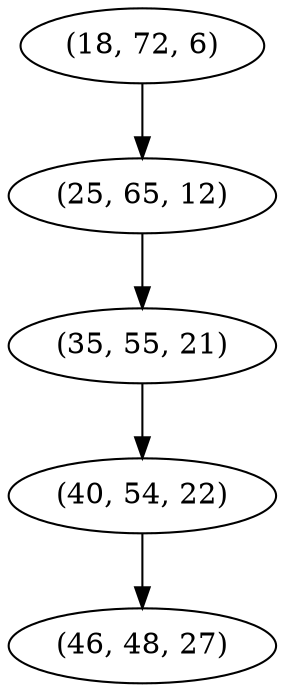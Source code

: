 digraph tree {
    "(18, 72, 6)";
    "(25, 65, 12)";
    "(35, 55, 21)";
    "(40, 54, 22)";
    "(46, 48, 27)";
    "(18, 72, 6)" -> "(25, 65, 12)";
    "(25, 65, 12)" -> "(35, 55, 21)";
    "(35, 55, 21)" -> "(40, 54, 22)";
    "(40, 54, 22)" -> "(46, 48, 27)";
}
